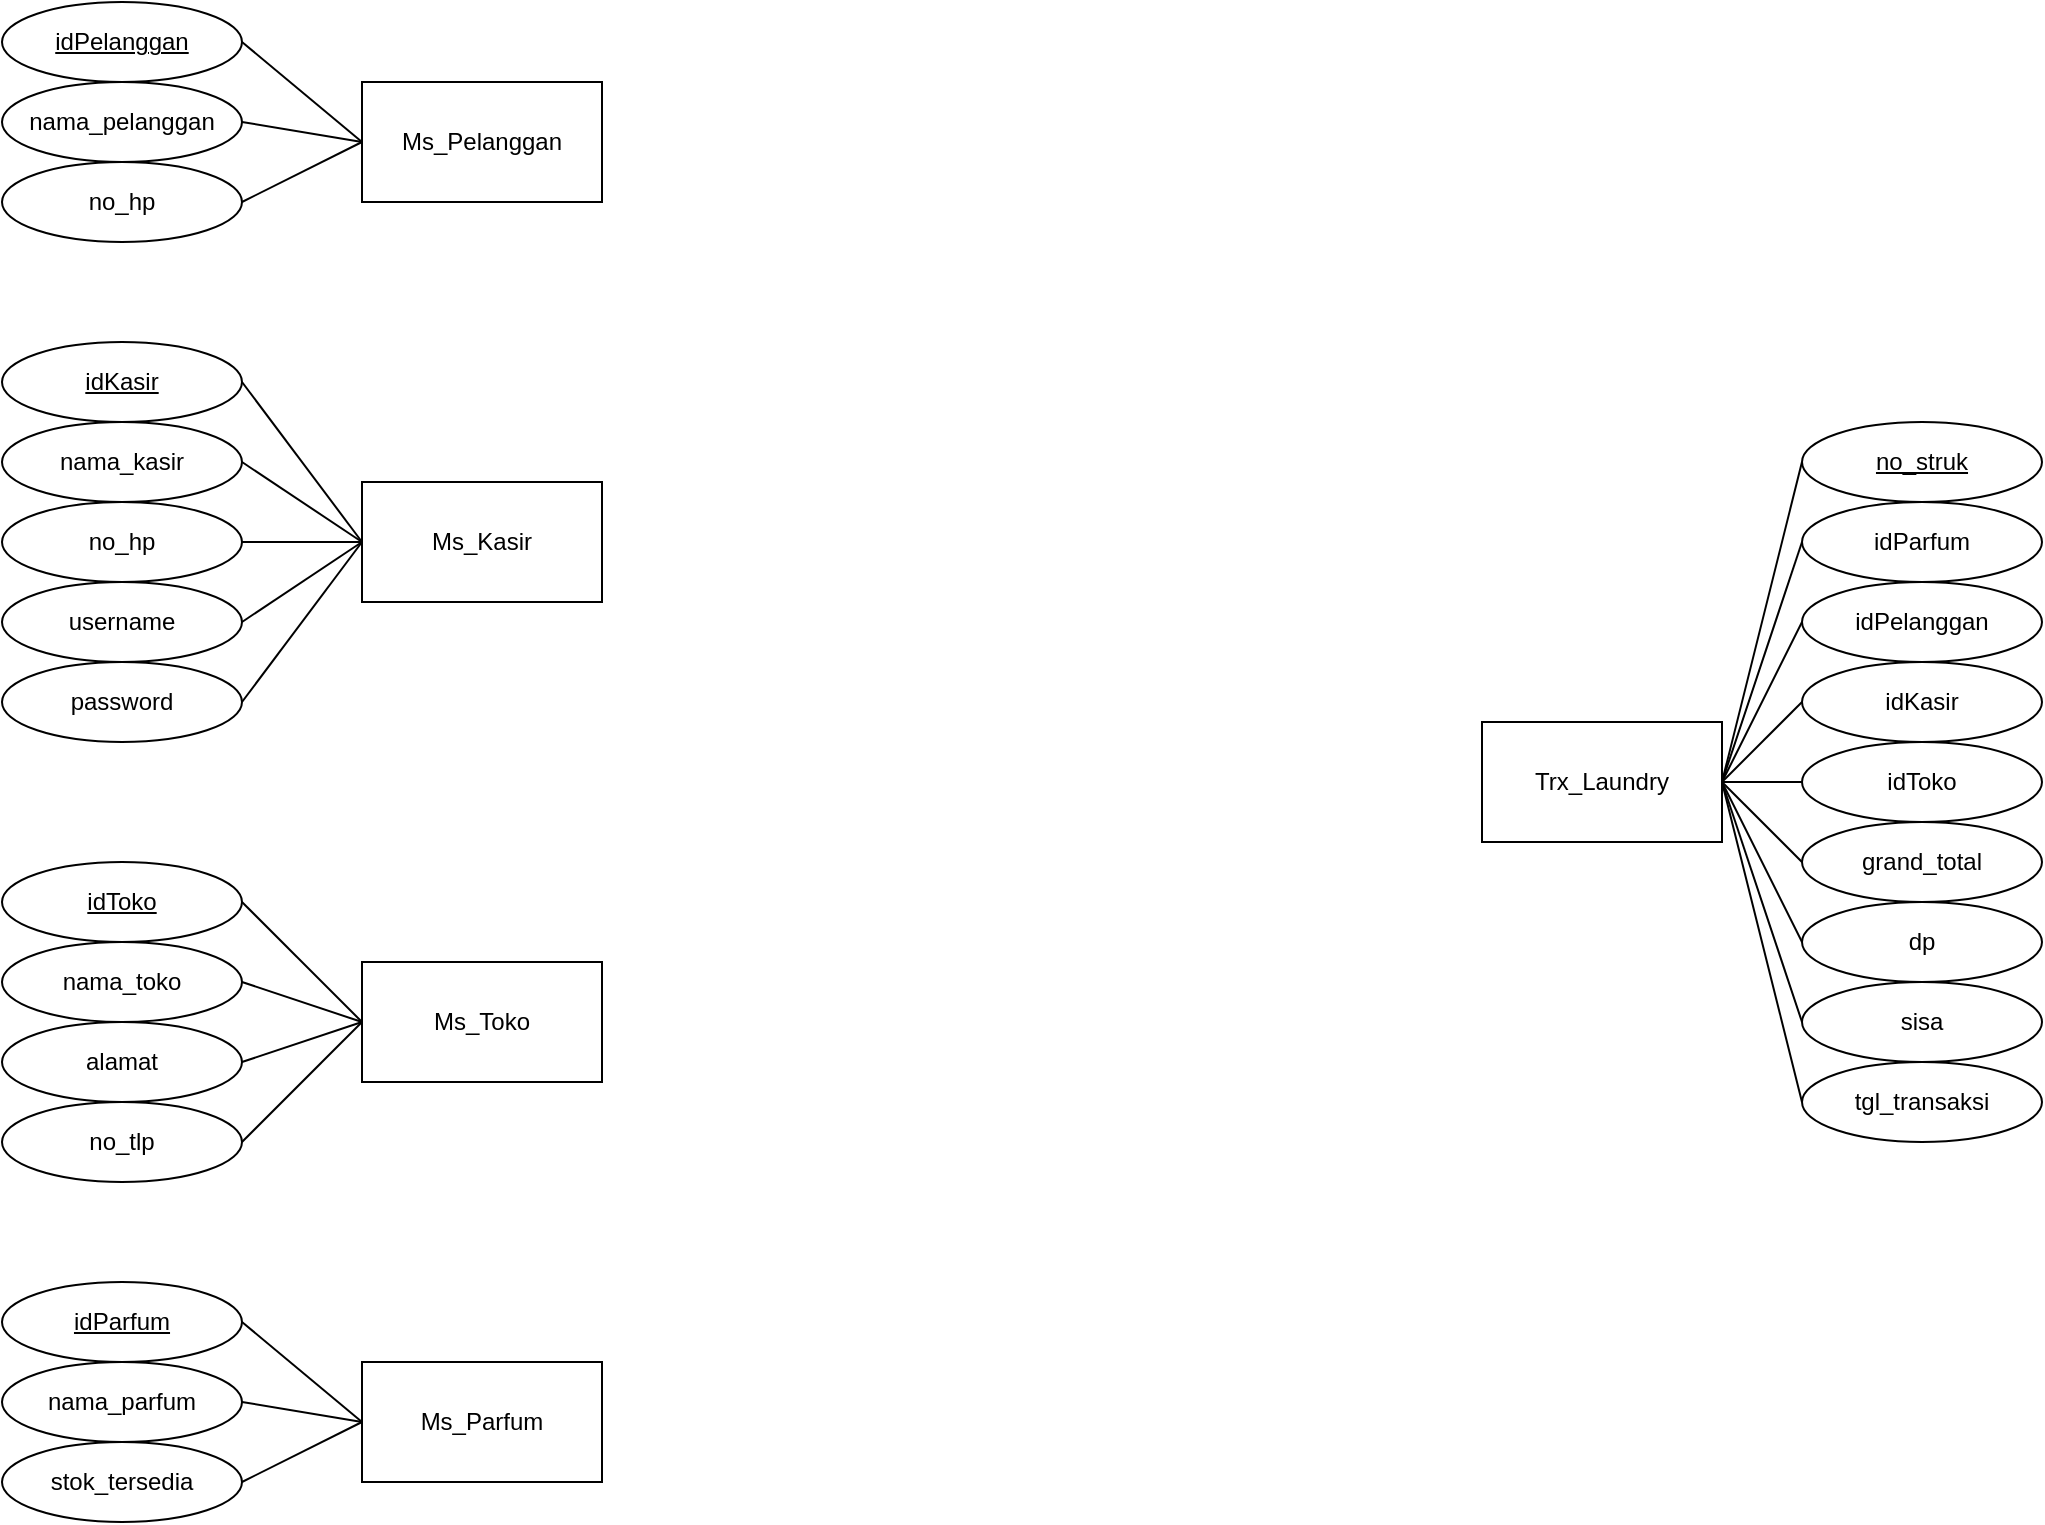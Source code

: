 <mxfile version="27.2.0">
  <diagram name="Page-1" id="iAphezOFa99UJ-oBuJiD">
    <mxGraphModel dx="2329" dy="832" grid="1" gridSize="10" guides="1" tooltips="1" connect="1" arrows="1" fold="1" page="1" pageScale="1" pageWidth="827" pageHeight="1169" math="0" shadow="0">
      <root>
        <mxCell id="0" />
        <mxCell id="1" parent="0" />
        <mxCell id="lV9lPM0QWTWmAlKWghgH-2" value="Ms_Pelanggan" style="rounded=0;whiteSpace=wrap;html=1;" vertex="1" parent="1">
          <mxGeometry x="160" y="160" width="120" height="60" as="geometry" />
        </mxCell>
        <mxCell id="lV9lPM0QWTWmAlKWghgH-6" style="rounded=0;orthogonalLoop=1;jettySize=auto;html=1;exitX=1;exitY=0.5;exitDx=0;exitDy=0;entryX=0;entryY=0.5;entryDx=0;entryDy=0;endArrow=none;endFill=0;" edge="1" parent="1" source="lV9lPM0QWTWmAlKWghgH-3" target="lV9lPM0QWTWmAlKWghgH-2">
          <mxGeometry relative="1" as="geometry" />
        </mxCell>
        <mxCell id="lV9lPM0QWTWmAlKWghgH-3" value="&lt;u&gt;idPelanggan&lt;/u&gt;" style="ellipse;whiteSpace=wrap;html=1;" vertex="1" parent="1">
          <mxGeometry x="-20" y="120" width="120" height="40" as="geometry" />
        </mxCell>
        <mxCell id="lV9lPM0QWTWmAlKWghgH-7" style="edgeStyle=none;shape=connector;rounded=0;orthogonalLoop=1;jettySize=auto;html=1;exitX=1;exitY=0.5;exitDx=0;exitDy=0;entryX=0;entryY=0.5;entryDx=0;entryDy=0;strokeColor=default;align=center;verticalAlign=middle;fontFamily=Helvetica;fontSize=11;fontColor=default;labelBackgroundColor=default;endArrow=none;endFill=0;" edge="1" parent="1" source="lV9lPM0QWTWmAlKWghgH-4" target="lV9lPM0QWTWmAlKWghgH-2">
          <mxGeometry relative="1" as="geometry" />
        </mxCell>
        <mxCell id="lV9lPM0QWTWmAlKWghgH-4" value="nama_pelanggan" style="ellipse;whiteSpace=wrap;html=1;" vertex="1" parent="1">
          <mxGeometry x="-20" y="160" width="120" height="40" as="geometry" />
        </mxCell>
        <mxCell id="lV9lPM0QWTWmAlKWghgH-8" style="edgeStyle=none;shape=connector;rounded=0;orthogonalLoop=1;jettySize=auto;html=1;exitX=1;exitY=0.5;exitDx=0;exitDy=0;entryX=0;entryY=0.5;entryDx=0;entryDy=0;strokeColor=default;align=center;verticalAlign=middle;fontFamily=Helvetica;fontSize=11;fontColor=default;labelBackgroundColor=default;endArrow=none;endFill=0;" edge="1" parent="1" source="lV9lPM0QWTWmAlKWghgH-5" target="lV9lPM0QWTWmAlKWghgH-2">
          <mxGeometry relative="1" as="geometry" />
        </mxCell>
        <mxCell id="lV9lPM0QWTWmAlKWghgH-5" value="no_hp" style="ellipse;whiteSpace=wrap;html=1;" vertex="1" parent="1">
          <mxGeometry x="-20" y="200" width="120" height="40" as="geometry" />
        </mxCell>
        <mxCell id="lV9lPM0QWTWmAlKWghgH-9" value="Ms_Kasir" style="rounded=0;whiteSpace=wrap;html=1;" vertex="1" parent="1">
          <mxGeometry x="160" y="360" width="120" height="60" as="geometry" />
        </mxCell>
        <mxCell id="lV9lPM0QWTWmAlKWghgH-10" style="rounded=0;orthogonalLoop=1;jettySize=auto;html=1;exitX=1;exitY=0.5;exitDx=0;exitDy=0;entryX=0;entryY=0.5;entryDx=0;entryDy=0;endArrow=none;endFill=0;" edge="1" parent="1" source="lV9lPM0QWTWmAlKWghgH-11" target="lV9lPM0QWTWmAlKWghgH-9">
          <mxGeometry relative="1" as="geometry" />
        </mxCell>
        <mxCell id="lV9lPM0QWTWmAlKWghgH-11" value="&lt;u&gt;idKasir&lt;/u&gt;" style="ellipse;whiteSpace=wrap;html=1;" vertex="1" parent="1">
          <mxGeometry x="-20" y="290" width="120" height="40" as="geometry" />
        </mxCell>
        <mxCell id="lV9lPM0QWTWmAlKWghgH-12" style="edgeStyle=none;shape=connector;rounded=0;orthogonalLoop=1;jettySize=auto;html=1;exitX=1;exitY=0.5;exitDx=0;exitDy=0;entryX=0;entryY=0.5;entryDx=0;entryDy=0;strokeColor=default;align=center;verticalAlign=middle;fontFamily=Helvetica;fontSize=11;fontColor=default;labelBackgroundColor=default;endArrow=none;endFill=0;" edge="1" parent="1" source="lV9lPM0QWTWmAlKWghgH-13" target="lV9lPM0QWTWmAlKWghgH-9">
          <mxGeometry relative="1" as="geometry" />
        </mxCell>
        <mxCell id="lV9lPM0QWTWmAlKWghgH-13" value="nama_kasir" style="ellipse;whiteSpace=wrap;html=1;" vertex="1" parent="1">
          <mxGeometry x="-20" y="330" width="120" height="40" as="geometry" />
        </mxCell>
        <mxCell id="lV9lPM0QWTWmAlKWghgH-14" style="edgeStyle=none;shape=connector;rounded=0;orthogonalLoop=1;jettySize=auto;html=1;exitX=1;exitY=0.5;exitDx=0;exitDy=0;entryX=0;entryY=0.5;entryDx=0;entryDy=0;strokeColor=default;align=center;verticalAlign=middle;fontFamily=Helvetica;fontSize=11;fontColor=default;labelBackgroundColor=default;endArrow=none;endFill=0;" edge="1" parent="1" source="lV9lPM0QWTWmAlKWghgH-15" target="lV9lPM0QWTWmAlKWghgH-9">
          <mxGeometry relative="1" as="geometry" />
        </mxCell>
        <mxCell id="lV9lPM0QWTWmAlKWghgH-15" value="no_hp" style="ellipse;whiteSpace=wrap;html=1;" vertex="1" parent="1">
          <mxGeometry x="-20" y="370" width="120" height="40" as="geometry" />
        </mxCell>
        <mxCell id="lV9lPM0QWTWmAlKWghgH-18" style="edgeStyle=none;shape=connector;rounded=0;orthogonalLoop=1;jettySize=auto;html=1;exitX=1;exitY=0.5;exitDx=0;exitDy=0;strokeColor=default;align=center;verticalAlign=middle;fontFamily=Helvetica;fontSize=11;fontColor=default;labelBackgroundColor=default;endArrow=none;endFill=0;" edge="1" parent="1" source="lV9lPM0QWTWmAlKWghgH-16">
          <mxGeometry relative="1" as="geometry">
            <mxPoint x="160.0" y="390" as="targetPoint" />
          </mxGeometry>
        </mxCell>
        <mxCell id="lV9lPM0QWTWmAlKWghgH-16" value="username" style="ellipse;whiteSpace=wrap;html=1;" vertex="1" parent="1">
          <mxGeometry x="-20" y="410" width="120" height="40" as="geometry" />
        </mxCell>
        <mxCell id="lV9lPM0QWTWmAlKWghgH-19" style="edgeStyle=none;shape=connector;rounded=0;orthogonalLoop=1;jettySize=auto;html=1;exitX=1;exitY=0.5;exitDx=0;exitDy=0;entryX=0;entryY=0.5;entryDx=0;entryDy=0;strokeColor=default;align=center;verticalAlign=middle;fontFamily=Helvetica;fontSize=11;fontColor=default;labelBackgroundColor=default;endArrow=none;endFill=0;" edge="1" parent="1" source="lV9lPM0QWTWmAlKWghgH-17" target="lV9lPM0QWTWmAlKWghgH-9">
          <mxGeometry relative="1" as="geometry" />
        </mxCell>
        <mxCell id="lV9lPM0QWTWmAlKWghgH-17" value="password" style="ellipse;whiteSpace=wrap;html=1;" vertex="1" parent="1">
          <mxGeometry x="-20" y="450" width="120" height="40" as="geometry" />
        </mxCell>
        <mxCell id="lV9lPM0QWTWmAlKWghgH-20" value="Ms_Toko" style="rounded=0;whiteSpace=wrap;html=1;" vertex="1" parent="1">
          <mxGeometry x="160" y="600" width="120" height="60" as="geometry" />
        </mxCell>
        <mxCell id="lV9lPM0QWTWmAlKWghgH-21" style="rounded=0;orthogonalLoop=1;jettySize=auto;html=1;exitX=1;exitY=0.5;exitDx=0;exitDy=0;entryX=0;entryY=0.5;entryDx=0;entryDy=0;endArrow=none;endFill=0;" edge="1" parent="1" source="lV9lPM0QWTWmAlKWghgH-22" target="lV9lPM0QWTWmAlKWghgH-20">
          <mxGeometry relative="1" as="geometry" />
        </mxCell>
        <mxCell id="lV9lPM0QWTWmAlKWghgH-22" value="&lt;u&gt;idToko&lt;/u&gt;" style="ellipse;whiteSpace=wrap;html=1;" vertex="1" parent="1">
          <mxGeometry x="-20" y="550" width="120" height="40" as="geometry" />
        </mxCell>
        <mxCell id="lV9lPM0QWTWmAlKWghgH-23" style="edgeStyle=none;shape=connector;rounded=0;orthogonalLoop=1;jettySize=auto;html=1;exitX=1;exitY=0.5;exitDx=0;exitDy=0;entryX=0;entryY=0.5;entryDx=0;entryDy=0;strokeColor=default;align=center;verticalAlign=middle;fontFamily=Helvetica;fontSize=11;fontColor=default;labelBackgroundColor=default;endArrow=none;endFill=0;" edge="1" parent="1" source="lV9lPM0QWTWmAlKWghgH-24" target="lV9lPM0QWTWmAlKWghgH-20">
          <mxGeometry relative="1" as="geometry" />
        </mxCell>
        <mxCell id="lV9lPM0QWTWmAlKWghgH-24" value="nama_toko" style="ellipse;whiteSpace=wrap;html=1;" vertex="1" parent="1">
          <mxGeometry x="-20" y="590" width="120" height="40" as="geometry" />
        </mxCell>
        <mxCell id="lV9lPM0QWTWmAlKWghgH-25" style="edgeStyle=none;shape=connector;rounded=0;orthogonalLoop=1;jettySize=auto;html=1;exitX=1;exitY=0.5;exitDx=0;exitDy=0;entryX=0;entryY=0.5;entryDx=0;entryDy=0;strokeColor=default;align=center;verticalAlign=middle;fontFamily=Helvetica;fontSize=11;fontColor=default;labelBackgroundColor=default;endArrow=none;endFill=0;" edge="1" parent="1" source="lV9lPM0QWTWmAlKWghgH-26" target="lV9lPM0QWTWmAlKWghgH-20">
          <mxGeometry relative="1" as="geometry" />
        </mxCell>
        <mxCell id="lV9lPM0QWTWmAlKWghgH-26" value="alamat" style="ellipse;whiteSpace=wrap;html=1;" vertex="1" parent="1">
          <mxGeometry x="-20" y="630" width="120" height="40" as="geometry" />
        </mxCell>
        <mxCell id="lV9lPM0QWTWmAlKWghgH-27" style="edgeStyle=none;shape=connector;rounded=0;orthogonalLoop=1;jettySize=auto;html=1;exitX=1;exitY=0.5;exitDx=0;exitDy=0;strokeColor=default;align=center;verticalAlign=middle;fontFamily=Helvetica;fontSize=11;fontColor=default;labelBackgroundColor=default;endArrow=none;endFill=0;" edge="1" parent="1" source="lV9lPM0QWTWmAlKWghgH-28">
          <mxGeometry relative="1" as="geometry">
            <mxPoint x="160.0" y="630" as="targetPoint" />
          </mxGeometry>
        </mxCell>
        <mxCell id="lV9lPM0QWTWmAlKWghgH-28" value="no_tlp" style="ellipse;whiteSpace=wrap;html=1;" vertex="1" parent="1">
          <mxGeometry x="-20" y="670" width="120" height="40" as="geometry" />
        </mxCell>
        <mxCell id="lV9lPM0QWTWmAlKWghgH-31" value="Ms_Parfum" style="rounded=0;whiteSpace=wrap;html=1;" vertex="1" parent="1">
          <mxGeometry x="160" y="800" width="120" height="60" as="geometry" />
        </mxCell>
        <mxCell id="lV9lPM0QWTWmAlKWghgH-32" style="rounded=0;orthogonalLoop=1;jettySize=auto;html=1;exitX=1;exitY=0.5;exitDx=0;exitDy=0;entryX=0;entryY=0.5;entryDx=0;entryDy=0;endArrow=none;endFill=0;" edge="1" parent="1" source="lV9lPM0QWTWmAlKWghgH-33" target="lV9lPM0QWTWmAlKWghgH-31">
          <mxGeometry relative="1" as="geometry" />
        </mxCell>
        <mxCell id="lV9lPM0QWTWmAlKWghgH-33" value="&lt;u&gt;idParfum&lt;/u&gt;" style="ellipse;whiteSpace=wrap;html=1;" vertex="1" parent="1">
          <mxGeometry x="-20" y="760" width="120" height="40" as="geometry" />
        </mxCell>
        <mxCell id="lV9lPM0QWTWmAlKWghgH-34" style="edgeStyle=none;shape=connector;rounded=0;orthogonalLoop=1;jettySize=auto;html=1;exitX=1;exitY=0.5;exitDx=0;exitDy=0;entryX=0;entryY=0.5;entryDx=0;entryDy=0;strokeColor=default;align=center;verticalAlign=middle;fontFamily=Helvetica;fontSize=11;fontColor=default;labelBackgroundColor=default;endArrow=none;endFill=0;" edge="1" parent="1" source="lV9lPM0QWTWmAlKWghgH-35" target="lV9lPM0QWTWmAlKWghgH-31">
          <mxGeometry relative="1" as="geometry" />
        </mxCell>
        <mxCell id="lV9lPM0QWTWmAlKWghgH-35" value="nama_parfum" style="ellipse;whiteSpace=wrap;html=1;" vertex="1" parent="1">
          <mxGeometry x="-20" y="800" width="120" height="40" as="geometry" />
        </mxCell>
        <mxCell id="lV9lPM0QWTWmAlKWghgH-36" style="edgeStyle=none;shape=connector;rounded=0;orthogonalLoop=1;jettySize=auto;html=1;exitX=1;exitY=0.5;exitDx=0;exitDy=0;entryX=0;entryY=0.5;entryDx=0;entryDy=0;strokeColor=default;align=center;verticalAlign=middle;fontFamily=Helvetica;fontSize=11;fontColor=default;labelBackgroundColor=default;endArrow=none;endFill=0;" edge="1" parent="1" source="lV9lPM0QWTWmAlKWghgH-37" target="lV9lPM0QWTWmAlKWghgH-31">
          <mxGeometry relative="1" as="geometry" />
        </mxCell>
        <mxCell id="lV9lPM0QWTWmAlKWghgH-37" value="stok_tersedia" style="ellipse;whiteSpace=wrap;html=1;" vertex="1" parent="1">
          <mxGeometry x="-20" y="840" width="120" height="40" as="geometry" />
        </mxCell>
        <mxCell id="lV9lPM0QWTWmAlKWghgH-38" value="Trx_Laundry" style="rounded=0;whiteSpace=wrap;html=1;" vertex="1" parent="1">
          <mxGeometry x="720" y="480" width="120" height="60" as="geometry" />
        </mxCell>
        <mxCell id="lV9lPM0QWTWmAlKWghgH-48" style="edgeStyle=none;shape=connector;rounded=0;orthogonalLoop=1;jettySize=auto;html=1;exitX=0;exitY=0.5;exitDx=0;exitDy=0;entryX=1;entryY=0.5;entryDx=0;entryDy=0;strokeColor=default;align=center;verticalAlign=middle;fontFamily=Helvetica;fontSize=11;fontColor=default;labelBackgroundColor=default;endArrow=none;endFill=0;" edge="1" parent="1" source="lV9lPM0QWTWmAlKWghgH-39" target="lV9lPM0QWTWmAlKWghgH-38">
          <mxGeometry relative="1" as="geometry" />
        </mxCell>
        <mxCell id="lV9lPM0QWTWmAlKWghgH-39" value="&lt;u&gt;no_struk&lt;/u&gt;" style="ellipse;whiteSpace=wrap;html=1;" vertex="1" parent="1">
          <mxGeometry x="880" y="330" width="120" height="40" as="geometry" />
        </mxCell>
        <mxCell id="lV9lPM0QWTWmAlKWghgH-49" style="edgeStyle=none;shape=connector;rounded=0;orthogonalLoop=1;jettySize=auto;html=1;exitX=0;exitY=0.5;exitDx=0;exitDy=0;strokeColor=default;align=center;verticalAlign=middle;fontFamily=Helvetica;fontSize=11;fontColor=default;labelBackgroundColor=default;endArrow=none;endFill=0;" edge="1" parent="1" source="lV9lPM0QWTWmAlKWghgH-40">
          <mxGeometry relative="1" as="geometry">
            <mxPoint x="840" y="510" as="targetPoint" />
          </mxGeometry>
        </mxCell>
        <mxCell id="lV9lPM0QWTWmAlKWghgH-40" value="idParfum" style="ellipse;whiteSpace=wrap;html=1;" vertex="1" parent="1">
          <mxGeometry x="880" y="370" width="120" height="40" as="geometry" />
        </mxCell>
        <mxCell id="lV9lPM0QWTWmAlKWghgH-50" style="edgeStyle=none;shape=connector;rounded=0;orthogonalLoop=1;jettySize=auto;html=1;exitX=0;exitY=0.5;exitDx=0;exitDy=0;strokeColor=default;align=center;verticalAlign=middle;fontFamily=Helvetica;fontSize=11;fontColor=default;labelBackgroundColor=default;endArrow=none;endFill=0;" edge="1" parent="1" source="lV9lPM0QWTWmAlKWghgH-41">
          <mxGeometry relative="1" as="geometry">
            <mxPoint x="840" y="510" as="targetPoint" />
          </mxGeometry>
        </mxCell>
        <mxCell id="lV9lPM0QWTWmAlKWghgH-41" value="idPelanggan" style="ellipse;whiteSpace=wrap;html=1;" vertex="1" parent="1">
          <mxGeometry x="880" y="410" width="120" height="40" as="geometry" />
        </mxCell>
        <mxCell id="lV9lPM0QWTWmAlKWghgH-51" style="edgeStyle=none;shape=connector;rounded=0;orthogonalLoop=1;jettySize=auto;html=1;exitX=0;exitY=0.5;exitDx=0;exitDy=0;strokeColor=default;align=center;verticalAlign=middle;fontFamily=Helvetica;fontSize=11;fontColor=default;labelBackgroundColor=default;endArrow=none;endFill=0;" edge="1" parent="1" source="lV9lPM0QWTWmAlKWghgH-42">
          <mxGeometry relative="1" as="geometry">
            <mxPoint x="840" y="510" as="targetPoint" />
          </mxGeometry>
        </mxCell>
        <mxCell id="lV9lPM0QWTWmAlKWghgH-42" value="idKasir" style="ellipse;whiteSpace=wrap;html=1;" vertex="1" parent="1">
          <mxGeometry x="880" y="450" width="120" height="40" as="geometry" />
        </mxCell>
        <mxCell id="lV9lPM0QWTWmAlKWghgH-52" value="" style="edgeStyle=none;shape=connector;rounded=0;orthogonalLoop=1;jettySize=auto;html=1;strokeColor=default;align=center;verticalAlign=middle;fontFamily=Helvetica;fontSize=11;fontColor=default;labelBackgroundColor=default;endArrow=none;endFill=0;" edge="1" parent="1" source="lV9lPM0QWTWmAlKWghgH-43" target="lV9lPM0QWTWmAlKWghgH-38">
          <mxGeometry relative="1" as="geometry" />
        </mxCell>
        <mxCell id="lV9lPM0QWTWmAlKWghgH-43" value="idToko" style="ellipse;whiteSpace=wrap;html=1;" vertex="1" parent="1">
          <mxGeometry x="880" y="490" width="120" height="40" as="geometry" />
        </mxCell>
        <mxCell id="lV9lPM0QWTWmAlKWghgH-53" style="edgeStyle=none;shape=connector;rounded=0;orthogonalLoop=1;jettySize=auto;html=1;exitX=0;exitY=0.5;exitDx=0;exitDy=0;entryX=1;entryY=0.5;entryDx=0;entryDy=0;strokeColor=default;align=center;verticalAlign=middle;fontFamily=Helvetica;fontSize=11;fontColor=default;labelBackgroundColor=default;endArrow=none;endFill=0;" edge="1" parent="1" source="lV9lPM0QWTWmAlKWghgH-44" target="lV9lPM0QWTWmAlKWghgH-38">
          <mxGeometry relative="1" as="geometry" />
        </mxCell>
        <mxCell id="lV9lPM0QWTWmAlKWghgH-44" value="grand_total" style="ellipse;whiteSpace=wrap;html=1;" vertex="1" parent="1">
          <mxGeometry x="880" y="530" width="120" height="40" as="geometry" />
        </mxCell>
        <mxCell id="lV9lPM0QWTWmAlKWghgH-54" style="edgeStyle=none;shape=connector;rounded=0;orthogonalLoop=1;jettySize=auto;html=1;exitX=0;exitY=0.5;exitDx=0;exitDy=0;strokeColor=default;align=center;verticalAlign=middle;fontFamily=Helvetica;fontSize=11;fontColor=default;labelBackgroundColor=default;endArrow=none;endFill=0;" edge="1" parent="1" source="lV9lPM0QWTWmAlKWghgH-45">
          <mxGeometry relative="1" as="geometry">
            <mxPoint x="840" y="510" as="targetPoint" />
          </mxGeometry>
        </mxCell>
        <mxCell id="lV9lPM0QWTWmAlKWghgH-45" value="dp" style="ellipse;whiteSpace=wrap;html=1;" vertex="1" parent="1">
          <mxGeometry x="880" y="570" width="120" height="40" as="geometry" />
        </mxCell>
        <mxCell id="lV9lPM0QWTWmAlKWghgH-55" style="edgeStyle=none;shape=connector;rounded=0;orthogonalLoop=1;jettySize=auto;html=1;exitX=0;exitY=0.5;exitDx=0;exitDy=0;entryX=1;entryY=0.5;entryDx=0;entryDy=0;strokeColor=default;align=center;verticalAlign=middle;fontFamily=Helvetica;fontSize=11;fontColor=default;labelBackgroundColor=default;endArrow=none;endFill=0;" edge="1" parent="1" source="lV9lPM0QWTWmAlKWghgH-46" target="lV9lPM0QWTWmAlKWghgH-38">
          <mxGeometry relative="1" as="geometry" />
        </mxCell>
        <mxCell id="lV9lPM0QWTWmAlKWghgH-46" value="sisa" style="ellipse;whiteSpace=wrap;html=1;" vertex="1" parent="1">
          <mxGeometry x="880" y="610" width="120" height="40" as="geometry" />
        </mxCell>
        <mxCell id="lV9lPM0QWTWmAlKWghgH-56" style="edgeStyle=none;shape=connector;rounded=0;orthogonalLoop=1;jettySize=auto;html=1;exitX=0;exitY=0.5;exitDx=0;exitDy=0;entryX=1;entryY=0.5;entryDx=0;entryDy=0;strokeColor=default;align=center;verticalAlign=middle;fontFamily=Helvetica;fontSize=11;fontColor=default;labelBackgroundColor=default;endArrow=none;endFill=0;" edge="1" parent="1" source="lV9lPM0QWTWmAlKWghgH-47" target="lV9lPM0QWTWmAlKWghgH-38">
          <mxGeometry relative="1" as="geometry" />
        </mxCell>
        <mxCell id="lV9lPM0QWTWmAlKWghgH-47" value="tgl_transaksi" style="ellipse;whiteSpace=wrap;html=1;" vertex="1" parent="1">
          <mxGeometry x="880" y="650" width="120" height="40" as="geometry" />
        </mxCell>
      </root>
    </mxGraphModel>
  </diagram>
</mxfile>
